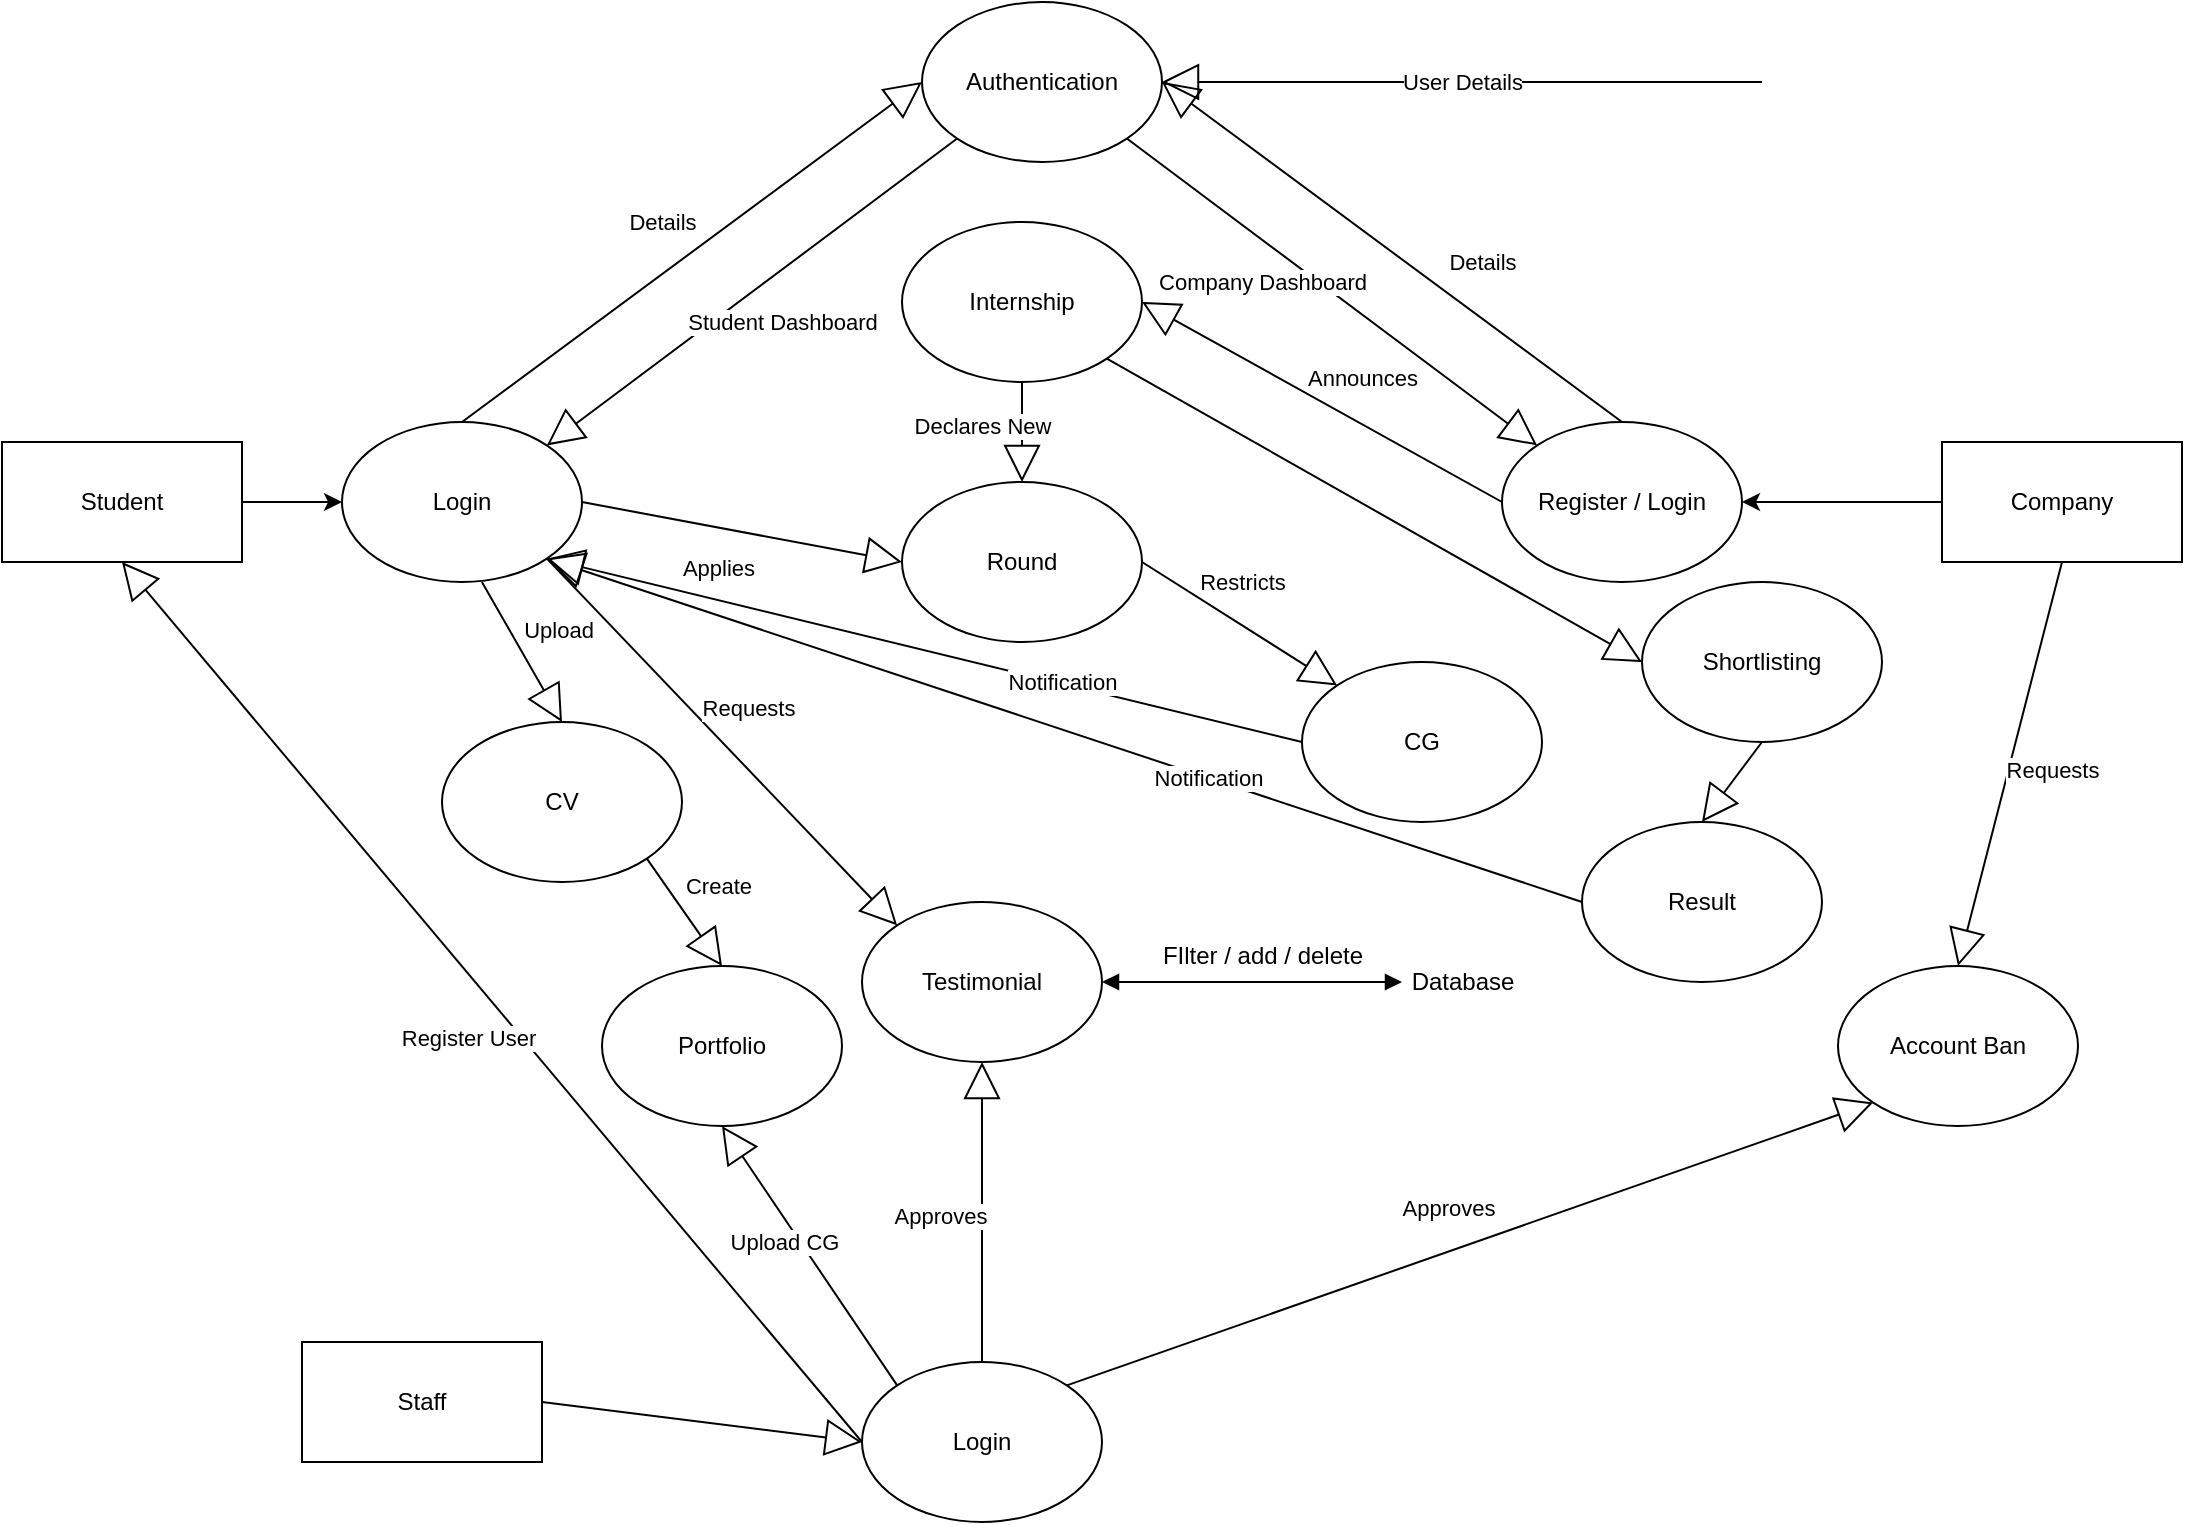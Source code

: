 <mxfile version="21.6.5" type="device">
  <diagram name="Page-1" id="pc5E2ixPP8YHk-VGkzts">
    <mxGraphModel dx="2250" dy="715" grid="1" gridSize="10" guides="1" tooltips="1" connect="1" arrows="1" fold="1" page="1" pageScale="1" pageWidth="850" pageHeight="1100" math="0" shadow="0">
      <root>
        <mxCell id="0" />
        <mxCell id="1" parent="0" />
        <mxCell id="IE_fFF377AxmOuy6dgKx-1" value="Student" style="rounded=0;whiteSpace=wrap;html=1;" vertex="1" parent="1">
          <mxGeometry x="-130" y="290" width="120" height="60" as="geometry" />
        </mxCell>
        <mxCell id="IE_fFF377AxmOuy6dgKx-2" value="Authentication" style="ellipse;whiteSpace=wrap;html=1;" vertex="1" parent="1">
          <mxGeometry x="330" y="70" width="120" height="80" as="geometry" />
        </mxCell>
        <mxCell id="IE_fFF377AxmOuy6dgKx-3" value="Login" style="ellipse;whiteSpace=wrap;html=1;" vertex="1" parent="1">
          <mxGeometry x="40" y="280" width="120" height="80" as="geometry" />
        </mxCell>
        <mxCell id="IE_fFF377AxmOuy6dgKx-4" value="" style="endArrow=classic;html=1;rounded=0;exitX=1;exitY=0.5;exitDx=0;exitDy=0;entryX=0;entryY=0.5;entryDx=0;entryDy=0;" edge="1" parent="1" source="IE_fFF377AxmOuy6dgKx-1" target="IE_fFF377AxmOuy6dgKx-3">
          <mxGeometry width="50" height="50" relative="1" as="geometry">
            <mxPoint x="410" y="320" as="sourcePoint" />
            <mxPoint x="460" y="270" as="targetPoint" />
          </mxGeometry>
        </mxCell>
        <mxCell id="IE_fFF377AxmOuy6dgKx-6" value="Details" style="endArrow=block;endSize=16;endFill=0;html=1;rounded=0;exitX=0.5;exitY=0;exitDx=0;exitDy=0;entryX=0;entryY=0.5;entryDx=0;entryDy=0;" edge="1" parent="1" source="IE_fFF377AxmOuy6dgKx-3" target="IE_fFF377AxmOuy6dgKx-2">
          <mxGeometry x="-0.022" y="21" width="160" relative="1" as="geometry">
            <mxPoint x="350" y="300" as="sourcePoint" />
            <mxPoint x="510" y="300" as="targetPoint" />
            <mxPoint as="offset" />
          </mxGeometry>
        </mxCell>
        <mxCell id="IE_fFF377AxmOuy6dgKx-7" value="User Details" style="endArrow=block;endSize=16;endFill=0;html=1;rounded=0;entryX=1;entryY=0.5;entryDx=0;entryDy=0;" edge="1" parent="1" target="IE_fFF377AxmOuy6dgKx-2">
          <mxGeometry width="160" relative="1" as="geometry">
            <mxPoint x="750" y="110" as="sourcePoint" />
            <mxPoint x="510" y="300" as="targetPoint" />
          </mxGeometry>
        </mxCell>
        <mxCell id="IE_fFF377AxmOuy6dgKx-8" value="Company" style="rounded=0;whiteSpace=wrap;html=1;" vertex="1" parent="1">
          <mxGeometry x="840" y="290" width="120" height="60" as="geometry" />
        </mxCell>
        <mxCell id="IE_fFF377AxmOuy6dgKx-9" value="Register / Login" style="ellipse;whiteSpace=wrap;html=1;" vertex="1" parent="1">
          <mxGeometry x="620" y="280" width="120" height="80" as="geometry" />
        </mxCell>
        <mxCell id="IE_fFF377AxmOuy6dgKx-10" value="" style="endArrow=classic;html=1;rounded=0;exitX=0;exitY=0.5;exitDx=0;exitDy=0;" edge="1" parent="1" source="IE_fFF377AxmOuy6dgKx-8">
          <mxGeometry width="50" height="50" relative="1" as="geometry">
            <mxPoint x="1240" y="320" as="sourcePoint" />
            <mxPoint x="740" y="320" as="targetPoint" />
          </mxGeometry>
        </mxCell>
        <mxCell id="IE_fFF377AxmOuy6dgKx-12" value="Details" style="endArrow=block;endSize=16;endFill=0;html=1;rounded=0;exitX=0.5;exitY=0;exitDx=0;exitDy=0;entryX=1;entryY=0.5;entryDx=0;entryDy=0;" edge="1" parent="1" source="IE_fFF377AxmOuy6dgKx-9" target="IE_fFF377AxmOuy6dgKx-2">
          <mxGeometry x="-0.274" y="-23" width="160" relative="1" as="geometry">
            <mxPoint x="110" y="290" as="sourcePoint" />
            <mxPoint x="340" y="120" as="targetPoint" />
            <mxPoint as="offset" />
          </mxGeometry>
        </mxCell>
        <mxCell id="IE_fFF377AxmOuy6dgKx-13" value="Student Dashboard" style="endArrow=block;endSize=16;endFill=0;html=1;rounded=0;exitX=0;exitY=1;exitDx=0;exitDy=0;entryX=1;entryY=0;entryDx=0;entryDy=0;" edge="1" parent="1" source="IE_fFF377AxmOuy6dgKx-2" target="IE_fFF377AxmOuy6dgKx-3">
          <mxGeometry x="-0.022" y="21" width="160" relative="1" as="geometry">
            <mxPoint x="110" y="290" as="sourcePoint" />
            <mxPoint x="340" y="120" as="targetPoint" />
            <mxPoint as="offset" />
          </mxGeometry>
        </mxCell>
        <mxCell id="IE_fFF377AxmOuy6dgKx-14" value="Company Dashboard" style="endArrow=block;endSize=16;endFill=0;html=1;rounded=0;exitX=1;exitY=1;exitDx=0;exitDy=0;entryX=0;entryY=0;entryDx=0;entryDy=0;" edge="1" parent="1" source="IE_fFF377AxmOuy6dgKx-2" target="IE_fFF377AxmOuy6dgKx-9">
          <mxGeometry x="-0.242" y="-17" width="160" relative="1" as="geometry">
            <mxPoint x="358" y="148" as="sourcePoint" />
            <mxPoint x="152" y="302" as="targetPoint" />
            <mxPoint as="offset" />
          </mxGeometry>
        </mxCell>
        <mxCell id="IE_fFF377AxmOuy6dgKx-15" value="CV" style="ellipse;whiteSpace=wrap;html=1;" vertex="1" parent="1">
          <mxGeometry x="90" y="430" width="120" height="80" as="geometry" />
        </mxCell>
        <mxCell id="IE_fFF377AxmOuy6dgKx-16" value="Portfolio" style="ellipse;whiteSpace=wrap;html=1;" vertex="1" parent="1">
          <mxGeometry x="170" y="552" width="120" height="80" as="geometry" />
        </mxCell>
        <mxCell id="IE_fFF377AxmOuy6dgKx-17" value="Upload" style="endArrow=block;endSize=16;endFill=0;html=1;rounded=0;exitX=0.583;exitY=1;exitDx=0;exitDy=0;entryX=0.5;entryY=0;entryDx=0;entryDy=0;exitPerimeter=0;" edge="1" parent="1" source="IE_fFF377AxmOuy6dgKx-3" target="IE_fFF377AxmOuy6dgKx-15">
          <mxGeometry x="-0.022" y="21" width="160" relative="1" as="geometry">
            <mxPoint x="110" y="290" as="sourcePoint" />
            <mxPoint x="340" y="120" as="targetPoint" />
            <mxPoint as="offset" />
          </mxGeometry>
        </mxCell>
        <mxCell id="IE_fFF377AxmOuy6dgKx-18" value="Create" style="endArrow=block;endSize=16;endFill=0;html=1;rounded=0;exitX=1;exitY=1;exitDx=0;exitDy=0;entryX=0.5;entryY=0;entryDx=0;entryDy=0;" edge="1" parent="1" source="IE_fFF377AxmOuy6dgKx-15" target="IE_fFF377AxmOuy6dgKx-16">
          <mxGeometry x="-0.022" y="21" width="160" relative="1" as="geometry">
            <mxPoint x="170" y="330" as="sourcePoint" />
            <mxPoint x="270" y="330" as="targetPoint" />
            <mxPoint as="offset" />
          </mxGeometry>
        </mxCell>
        <mxCell id="IE_fFF377AxmOuy6dgKx-19" value="Internship" style="ellipse;whiteSpace=wrap;html=1;" vertex="1" parent="1">
          <mxGeometry x="320" y="180" width="120" height="80" as="geometry" />
        </mxCell>
        <mxCell id="IE_fFF377AxmOuy6dgKx-20" value="Announces" style="endArrow=block;endSize=16;endFill=0;html=1;rounded=0;exitX=0;exitY=0.5;exitDx=0;exitDy=0;entryX=1;entryY=0.5;entryDx=0;entryDy=0;" edge="1" parent="1" source="IE_fFF377AxmOuy6dgKx-9" target="IE_fFF377AxmOuy6dgKx-19">
          <mxGeometry x="-0.111" y="-20" width="160" relative="1" as="geometry">
            <mxPoint x="170" y="330" as="sourcePoint" />
            <mxPoint x="530" y="320" as="targetPoint" />
            <mxPoint as="offset" />
          </mxGeometry>
        </mxCell>
        <mxCell id="IE_fFF377AxmOuy6dgKx-21" value="Round" style="ellipse;whiteSpace=wrap;html=1;" vertex="1" parent="1">
          <mxGeometry x="320" y="310" width="120" height="80" as="geometry" />
        </mxCell>
        <mxCell id="IE_fFF377AxmOuy6dgKx-22" value="Declares New" style="endArrow=block;endSize=16;endFill=0;html=1;rounded=0;exitX=0.5;exitY=1;exitDx=0;exitDy=0;entryX=0.5;entryY=0;entryDx=0;entryDy=0;" edge="1" parent="1" source="IE_fFF377AxmOuy6dgKx-19" target="IE_fFF377AxmOuy6dgKx-21">
          <mxGeometry x="-0.111" y="-20" width="160" relative="1" as="geometry">
            <mxPoint x="630" y="330" as="sourcePoint" />
            <mxPoint x="540" y="330" as="targetPoint" />
            <mxPoint as="offset" />
          </mxGeometry>
        </mxCell>
        <mxCell id="IE_fFF377AxmOuy6dgKx-23" value="Applies" style="endArrow=block;endSize=16;endFill=0;html=1;rounded=0;exitX=1;exitY=0.5;exitDx=0;exitDy=0;entryX=0;entryY=0.5;entryDx=0;entryDy=0;" edge="1" parent="1" source="IE_fFF377AxmOuy6dgKx-3" target="IE_fFF377AxmOuy6dgKx-21">
          <mxGeometry x="-0.111" y="-20" width="160" relative="1" as="geometry">
            <mxPoint x="390" y="290" as="sourcePoint" />
            <mxPoint x="390" y="340" as="targetPoint" />
            <mxPoint as="offset" />
          </mxGeometry>
        </mxCell>
        <mxCell id="IE_fFF377AxmOuy6dgKx-24" value="CG" style="ellipse;whiteSpace=wrap;html=1;" vertex="1" parent="1">
          <mxGeometry x="520" y="400" width="120" height="80" as="geometry" />
        </mxCell>
        <mxCell id="IE_fFF377AxmOuy6dgKx-25" value="Restricts" style="endArrow=block;endSize=16;endFill=0;html=1;rounded=0;exitX=1;exitY=0.5;exitDx=0;exitDy=0;entryX=0;entryY=0;entryDx=0;entryDy=0;" edge="1" parent="1" source="IE_fFF377AxmOuy6dgKx-21" target="IE_fFF377AxmOuy6dgKx-24">
          <mxGeometry x="-0.175" y="18" width="160" relative="1" as="geometry">
            <mxPoint x="170" y="330" as="sourcePoint" />
            <mxPoint x="330" y="360" as="targetPoint" />
            <mxPoint as="offset" />
          </mxGeometry>
        </mxCell>
        <mxCell id="IE_fFF377AxmOuy6dgKx-26" value="Notification" style="endArrow=block;endSize=16;endFill=0;html=1;rounded=0;exitX=0;exitY=0.5;exitDx=0;exitDy=0;entryX=1;entryY=1;entryDx=0;entryDy=0;" edge="1" parent="1" source="IE_fFF377AxmOuy6dgKx-24" target="IE_fFF377AxmOuy6dgKx-3">
          <mxGeometry x="-0.363" y="-1" width="160" relative="1" as="geometry">
            <mxPoint x="450" y="360" as="sourcePoint" />
            <mxPoint x="548" y="422" as="targetPoint" />
            <mxPoint as="offset" />
          </mxGeometry>
        </mxCell>
        <mxCell id="IE_fFF377AxmOuy6dgKx-27" value="Result" style="ellipse;whiteSpace=wrap;html=1;" vertex="1" parent="1">
          <mxGeometry x="660" y="480" width="120" height="80" as="geometry" />
        </mxCell>
        <mxCell id="IE_fFF377AxmOuy6dgKx-28" value="" style="endArrow=block;endSize=16;endFill=0;html=1;rounded=0;exitX=1;exitY=1;exitDx=0;exitDy=0;entryX=0;entryY=0.5;entryDx=0;entryDy=0;" edge="1" parent="1" source="IE_fFF377AxmOuy6dgKx-19" target="IE_fFF377AxmOuy6dgKx-34">
          <mxGeometry x="-0.275" width="160" relative="1" as="geometry">
            <mxPoint x="450" y="360" as="sourcePoint" />
            <mxPoint x="548" y="422" as="targetPoint" />
            <mxPoint as="offset" />
          </mxGeometry>
        </mxCell>
        <mxCell id="IE_fFF377AxmOuy6dgKx-29" value="Notification" style="endArrow=block;endSize=16;endFill=0;html=1;rounded=0;exitX=0;exitY=0.5;exitDx=0;exitDy=0;entryX=1;entryY=1;entryDx=0;entryDy=0;" edge="1" parent="1" source="IE_fFF377AxmOuy6dgKx-27" target="IE_fFF377AxmOuy6dgKx-3">
          <mxGeometry x="-0.275" width="160" relative="1" as="geometry">
            <mxPoint x="432" y="258" as="sourcePoint" />
            <mxPoint x="840" y="510" as="targetPoint" />
            <mxPoint as="offset" />
          </mxGeometry>
        </mxCell>
        <mxCell id="IE_fFF377AxmOuy6dgKx-30" value="Testimonial" style="ellipse;whiteSpace=wrap;html=1;" vertex="1" parent="1">
          <mxGeometry x="300" y="520" width="120" height="80" as="geometry" />
        </mxCell>
        <mxCell id="IE_fFF377AxmOuy6dgKx-31" value="Requests" style="endArrow=block;endSize=16;endFill=0;html=1;rounded=0;exitX=1;exitY=1;exitDx=0;exitDy=0;entryX=0;entryY=0;entryDx=0;entryDy=0;" edge="1" parent="1" source="IE_fFF377AxmOuy6dgKx-3" target="IE_fFF377AxmOuy6dgKx-30">
          <mxGeometry x="-0.022" y="21" width="160" relative="1" as="geometry">
            <mxPoint x="120" y="370" as="sourcePoint" />
            <mxPoint x="120" y="420" as="targetPoint" />
            <mxPoint as="offset" />
          </mxGeometry>
        </mxCell>
        <mxCell id="IE_fFF377AxmOuy6dgKx-32" value="Account Ban" style="ellipse;whiteSpace=wrap;html=1;" vertex="1" parent="1">
          <mxGeometry x="788" y="552" width="120" height="80" as="geometry" />
        </mxCell>
        <mxCell id="IE_fFF377AxmOuy6dgKx-33" value="Requests" style="endArrow=block;endSize=16;endFill=0;html=1;rounded=0;exitX=0.5;exitY=1;exitDx=0;exitDy=0;entryX=0.5;entryY=0;entryDx=0;entryDy=0;" edge="1" parent="1" target="IE_fFF377AxmOuy6dgKx-32" source="IE_fFF377AxmOuy6dgKx-8">
          <mxGeometry x="-0.022" y="21" width="160" relative="1" as="geometry">
            <mxPoint x="630" y="380" as="sourcePoint" />
            <mxPoint x="608" y="452" as="targetPoint" />
            <mxPoint as="offset" />
          </mxGeometry>
        </mxCell>
        <mxCell id="IE_fFF377AxmOuy6dgKx-34" value="Shortlisting" style="ellipse;whiteSpace=wrap;html=1;" vertex="1" parent="1">
          <mxGeometry x="690" y="360" width="120" height="80" as="geometry" />
        </mxCell>
        <mxCell id="IE_fFF377AxmOuy6dgKx-35" value="" style="endArrow=block;endSize=16;endFill=0;html=1;rounded=0;exitX=0.5;exitY=1;exitDx=0;exitDy=0;entryX=0.5;entryY=0;entryDx=0;entryDy=0;" edge="1" parent="1" source="IE_fFF377AxmOuy6dgKx-34" target="IE_fFF377AxmOuy6dgKx-27">
          <mxGeometry x="-0.175" y="18" width="160" relative="1" as="geometry">
            <mxPoint x="450" y="360" as="sourcePoint" />
            <mxPoint x="548" y="422" as="targetPoint" />
            <mxPoint as="offset" />
          </mxGeometry>
        </mxCell>
        <mxCell id="IE_fFF377AxmOuy6dgKx-36" value="Staff" style="rounded=0;whiteSpace=wrap;html=1;" vertex="1" parent="1">
          <mxGeometry x="20" y="740" width="120" height="60" as="geometry" />
        </mxCell>
        <mxCell id="IE_fFF377AxmOuy6dgKx-37" value="Login" style="ellipse;whiteSpace=wrap;html=1;" vertex="1" parent="1">
          <mxGeometry x="300" y="750" width="120" height="80" as="geometry" />
        </mxCell>
        <mxCell id="IE_fFF377AxmOuy6dgKx-38" value="" style="endArrow=block;endSize=16;endFill=0;html=1;rounded=0;exitX=1;exitY=0.5;exitDx=0;exitDy=0;entryX=0;entryY=0.5;entryDx=0;entryDy=0;" edge="1" parent="1" source="IE_fFF377AxmOuy6dgKx-36" target="IE_fFF377AxmOuy6dgKx-37">
          <mxGeometry x="-0.022" y="21" width="160" relative="1" as="geometry">
            <mxPoint x="120" y="500" as="sourcePoint" />
            <mxPoint x="120" y="550" as="targetPoint" />
            <mxPoint as="offset" />
          </mxGeometry>
        </mxCell>
        <mxCell id="IE_fFF377AxmOuy6dgKx-39" value="Approves" style="endArrow=block;endSize=16;endFill=0;html=1;rounded=0;exitX=0.5;exitY=0;exitDx=0;exitDy=0;entryX=0.5;entryY=1;entryDx=0;entryDy=0;" edge="1" parent="1" source="IE_fFF377AxmOuy6dgKx-37" target="IE_fFF377AxmOuy6dgKx-30">
          <mxGeometry x="-0.022" y="21" width="160" relative="1" as="geometry">
            <mxPoint x="120" y="500" as="sourcePoint" />
            <mxPoint x="120" y="550" as="targetPoint" />
            <mxPoint as="offset" />
          </mxGeometry>
        </mxCell>
        <mxCell id="IE_fFF377AxmOuy6dgKx-40" value="Approves" style="endArrow=block;endSize=16;endFill=0;html=1;rounded=0;exitX=1;exitY=0;exitDx=0;exitDy=0;entryX=0;entryY=1;entryDx=0;entryDy=0;" edge="1" parent="1" source="IE_fFF377AxmOuy6dgKx-37" target="IE_fFF377AxmOuy6dgKx-32">
          <mxGeometry x="-0.022" y="21" width="160" relative="1" as="geometry">
            <mxPoint x="435" y="710" as="sourcePoint" />
            <mxPoint x="370" y="610" as="targetPoint" />
            <mxPoint as="offset" />
          </mxGeometry>
        </mxCell>
        <mxCell id="IE_fFF377AxmOuy6dgKx-41" value="Register User" style="endArrow=block;endSize=16;endFill=0;html=1;rounded=0;exitX=0;exitY=0.5;exitDx=0;exitDy=0;entryX=0.5;entryY=1;entryDx=0;entryDy=0;" edge="1" parent="1" source="IE_fFF377AxmOuy6dgKx-37" target="IE_fFF377AxmOuy6dgKx-1">
          <mxGeometry x="-0.022" y="21" width="160" relative="1" as="geometry">
            <mxPoint x="-180" y="390" as="sourcePoint" />
            <mxPoint x="190" y="830" as="targetPoint" />
            <mxPoint as="offset" />
          </mxGeometry>
        </mxCell>
        <mxCell id="IE_fFF377AxmOuy6dgKx-42" value="Upload CG" style="endArrow=block;endSize=16;endFill=0;html=1;rounded=0;exitX=0;exitY=0;exitDx=0;exitDy=0;entryX=0.5;entryY=1;entryDx=0;entryDy=0;" edge="1" parent="1" source="IE_fFF377AxmOuy6dgKx-37" target="IE_fFF377AxmOuy6dgKx-16">
          <mxGeometry x="0.171" y="8" width="160" relative="1" as="geometry">
            <mxPoint x="310" y="800" as="sourcePoint" />
            <mxPoint x="-60" y="360" as="targetPoint" />
            <mxPoint x="1" as="offset" />
          </mxGeometry>
        </mxCell>
        <mxCell id="IE_fFF377AxmOuy6dgKx-43" value="" style="endArrow=block;startArrow=block;endFill=1;startFill=1;html=1;rounded=0;exitX=1;exitY=0.5;exitDx=0;exitDy=0;" edge="1" parent="1" source="IE_fFF377AxmOuy6dgKx-30">
          <mxGeometry width="160" relative="1" as="geometry">
            <mxPoint x="410" y="480" as="sourcePoint" />
            <mxPoint x="570" y="560" as="targetPoint" />
          </mxGeometry>
        </mxCell>
        <mxCell id="IE_fFF377AxmOuy6dgKx-46" value="&lt;span style=&quot;font-weight: normal;&quot;&gt;FIlter / add / delete&lt;/span&gt;" style="text;align=center;fontStyle=1;verticalAlign=middle;spacingLeft=3;spacingRight=3;strokeColor=none;rotatable=0;points=[[0,0.5],[1,0.5]];portConstraint=eastwest;html=1;" vertex="1" parent="1">
          <mxGeometry x="460" y="534" width="80" height="26" as="geometry" />
        </mxCell>
        <mxCell id="IE_fFF377AxmOuy6dgKx-47" value="&lt;span style=&quot;font-weight: normal;&quot;&gt;Database&lt;/span&gt;" style="text;align=center;fontStyle=1;verticalAlign=middle;spacingLeft=3;spacingRight=3;strokeColor=none;rotatable=0;points=[[0,0.5],[1,0.5]];portConstraint=eastwest;html=1;" vertex="1" parent="1">
          <mxGeometry x="560" y="547" width="80" height="26" as="geometry" />
        </mxCell>
      </root>
    </mxGraphModel>
  </diagram>
</mxfile>
